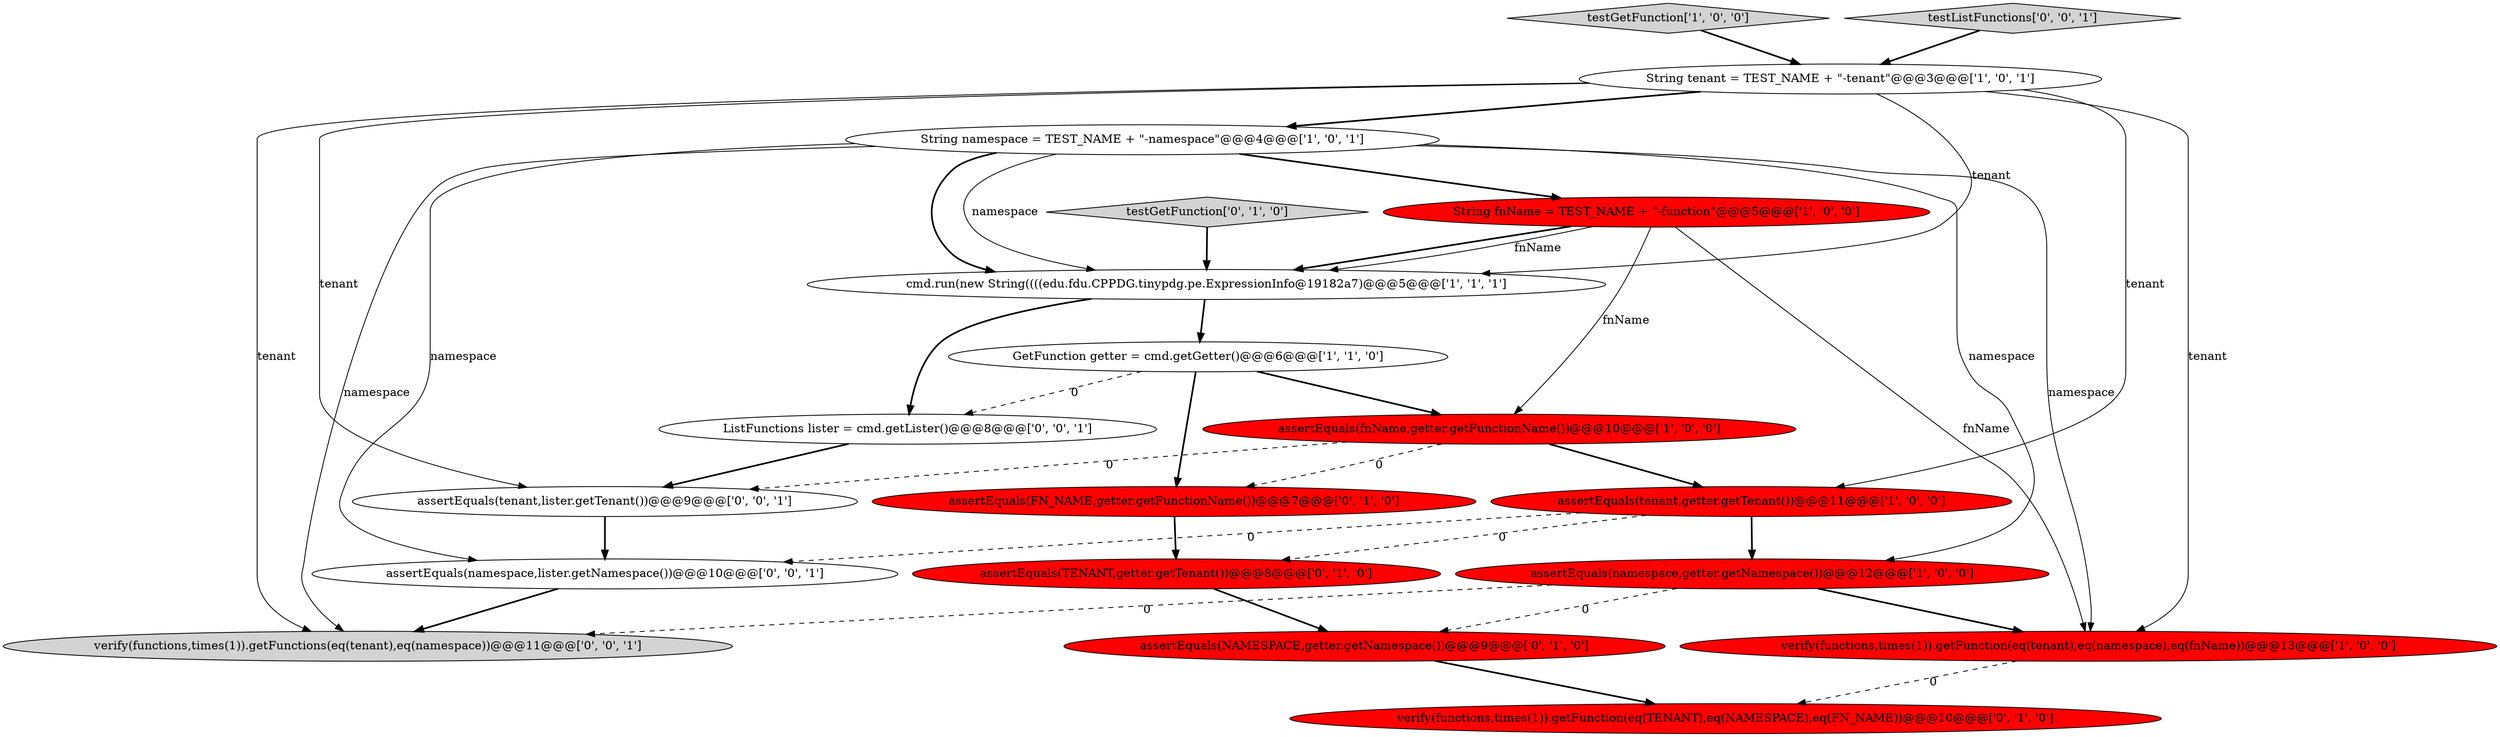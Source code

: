 digraph {
16 [style = filled, label = "ListFunctions lister = cmd.getLister()@@@8@@@['0', '0', '1']", fillcolor = white, shape = ellipse image = "AAA0AAABBB3BBB"];
8 [style = filled, label = "assertEquals(namespace,getter.getNamespace())@@@12@@@['1', '0', '0']", fillcolor = red, shape = ellipse image = "AAA1AAABBB1BBB"];
13 [style = filled, label = "testGetFunction['0', '1', '0']", fillcolor = lightgray, shape = diamond image = "AAA0AAABBB2BBB"];
6 [style = filled, label = "cmd.run(new String((((edu.fdu.CPPDG.tinypdg.pe.ExpressionInfo@19182a7)@@@5@@@['1', '1', '1']", fillcolor = white, shape = ellipse image = "AAA0AAABBB1BBB"];
5 [style = filled, label = "assertEquals(fnName,getter.getFunctionName())@@@10@@@['1', '0', '0']", fillcolor = red, shape = ellipse image = "AAA1AAABBB1BBB"];
19 [style = filled, label = "assertEquals(tenant,lister.getTenant())@@@9@@@['0', '0', '1']", fillcolor = white, shape = ellipse image = "AAA0AAABBB3BBB"];
1 [style = filled, label = "verify(functions,times(1)).getFunction(eq(tenant),eq(namespace),eq(fnName))@@@13@@@['1', '0', '0']", fillcolor = red, shape = ellipse image = "AAA1AAABBB1BBB"];
4 [style = filled, label = "String namespace = TEST_NAME + \"-namespace\"@@@4@@@['1', '0', '1']", fillcolor = white, shape = ellipse image = "AAA0AAABBB1BBB"];
2 [style = filled, label = "assertEquals(tenant,getter.getTenant())@@@11@@@['1', '0', '0']", fillcolor = red, shape = ellipse image = "AAA1AAABBB1BBB"];
10 [style = filled, label = "assertEquals(NAMESPACE,getter.getNamespace())@@@9@@@['0', '1', '0']", fillcolor = red, shape = ellipse image = "AAA1AAABBB2BBB"];
9 [style = filled, label = "GetFunction getter = cmd.getGetter()@@@6@@@['1', '1', '0']", fillcolor = white, shape = ellipse image = "AAA0AAABBB1BBB"];
12 [style = filled, label = "assertEquals(FN_NAME,getter.getFunctionName())@@@7@@@['0', '1', '0']", fillcolor = red, shape = ellipse image = "AAA1AAABBB2BBB"];
3 [style = filled, label = "String fnName = TEST_NAME + \"-function\"@@@5@@@['1', '0', '0']", fillcolor = red, shape = ellipse image = "AAA1AAABBB1BBB"];
0 [style = filled, label = "testGetFunction['1', '0', '0']", fillcolor = lightgray, shape = diamond image = "AAA0AAABBB1BBB"];
14 [style = filled, label = "verify(functions,times(1)).getFunction(eq(TENANT),eq(NAMESPACE),eq(FN_NAME))@@@10@@@['0', '1', '0']", fillcolor = red, shape = ellipse image = "AAA1AAABBB2BBB"];
11 [style = filled, label = "assertEquals(TENANT,getter.getTenant())@@@8@@@['0', '1', '0']", fillcolor = red, shape = ellipse image = "AAA1AAABBB2BBB"];
17 [style = filled, label = "verify(functions,times(1)).getFunctions(eq(tenant),eq(namespace))@@@11@@@['0', '0', '1']", fillcolor = lightgray, shape = ellipse image = "AAA0AAABBB3BBB"];
7 [style = filled, label = "String tenant = TEST_NAME + \"-tenant\"@@@3@@@['1', '0', '1']", fillcolor = white, shape = ellipse image = "AAA0AAABBB1BBB"];
15 [style = filled, label = "testListFunctions['0', '0', '1']", fillcolor = lightgray, shape = diamond image = "AAA0AAABBB3BBB"];
18 [style = filled, label = "assertEquals(namespace,lister.getNamespace())@@@10@@@['0', '0', '1']", fillcolor = white, shape = ellipse image = "AAA0AAABBB3BBB"];
4->3 [style = bold, label=""];
7->19 [style = solid, label="tenant"];
19->18 [style = bold, label=""];
7->6 [style = solid, label="tenant"];
5->12 [style = dashed, label="0"];
8->10 [style = dashed, label="0"];
9->16 [style = dashed, label="0"];
15->7 [style = bold, label=""];
1->14 [style = dashed, label="0"];
10->14 [style = bold, label=""];
4->6 [style = bold, label=""];
7->17 [style = solid, label="tenant"];
4->17 [style = solid, label="namespace"];
12->11 [style = bold, label=""];
18->17 [style = bold, label=""];
7->2 [style = solid, label="tenant"];
3->6 [style = bold, label=""];
4->8 [style = solid, label="namespace"];
7->4 [style = bold, label=""];
3->5 [style = solid, label="fnName"];
16->19 [style = bold, label=""];
3->1 [style = solid, label="fnName"];
0->7 [style = bold, label=""];
7->1 [style = solid, label="tenant"];
8->1 [style = bold, label=""];
5->2 [style = bold, label=""];
11->10 [style = bold, label=""];
6->16 [style = bold, label=""];
2->18 [style = dashed, label="0"];
4->1 [style = solid, label="namespace"];
9->5 [style = bold, label=""];
3->6 [style = solid, label="fnName"];
2->11 [style = dashed, label="0"];
8->17 [style = dashed, label="0"];
9->12 [style = bold, label=""];
13->6 [style = bold, label=""];
6->9 [style = bold, label=""];
4->18 [style = solid, label="namespace"];
5->19 [style = dashed, label="0"];
4->6 [style = solid, label="namespace"];
2->8 [style = bold, label=""];
}
